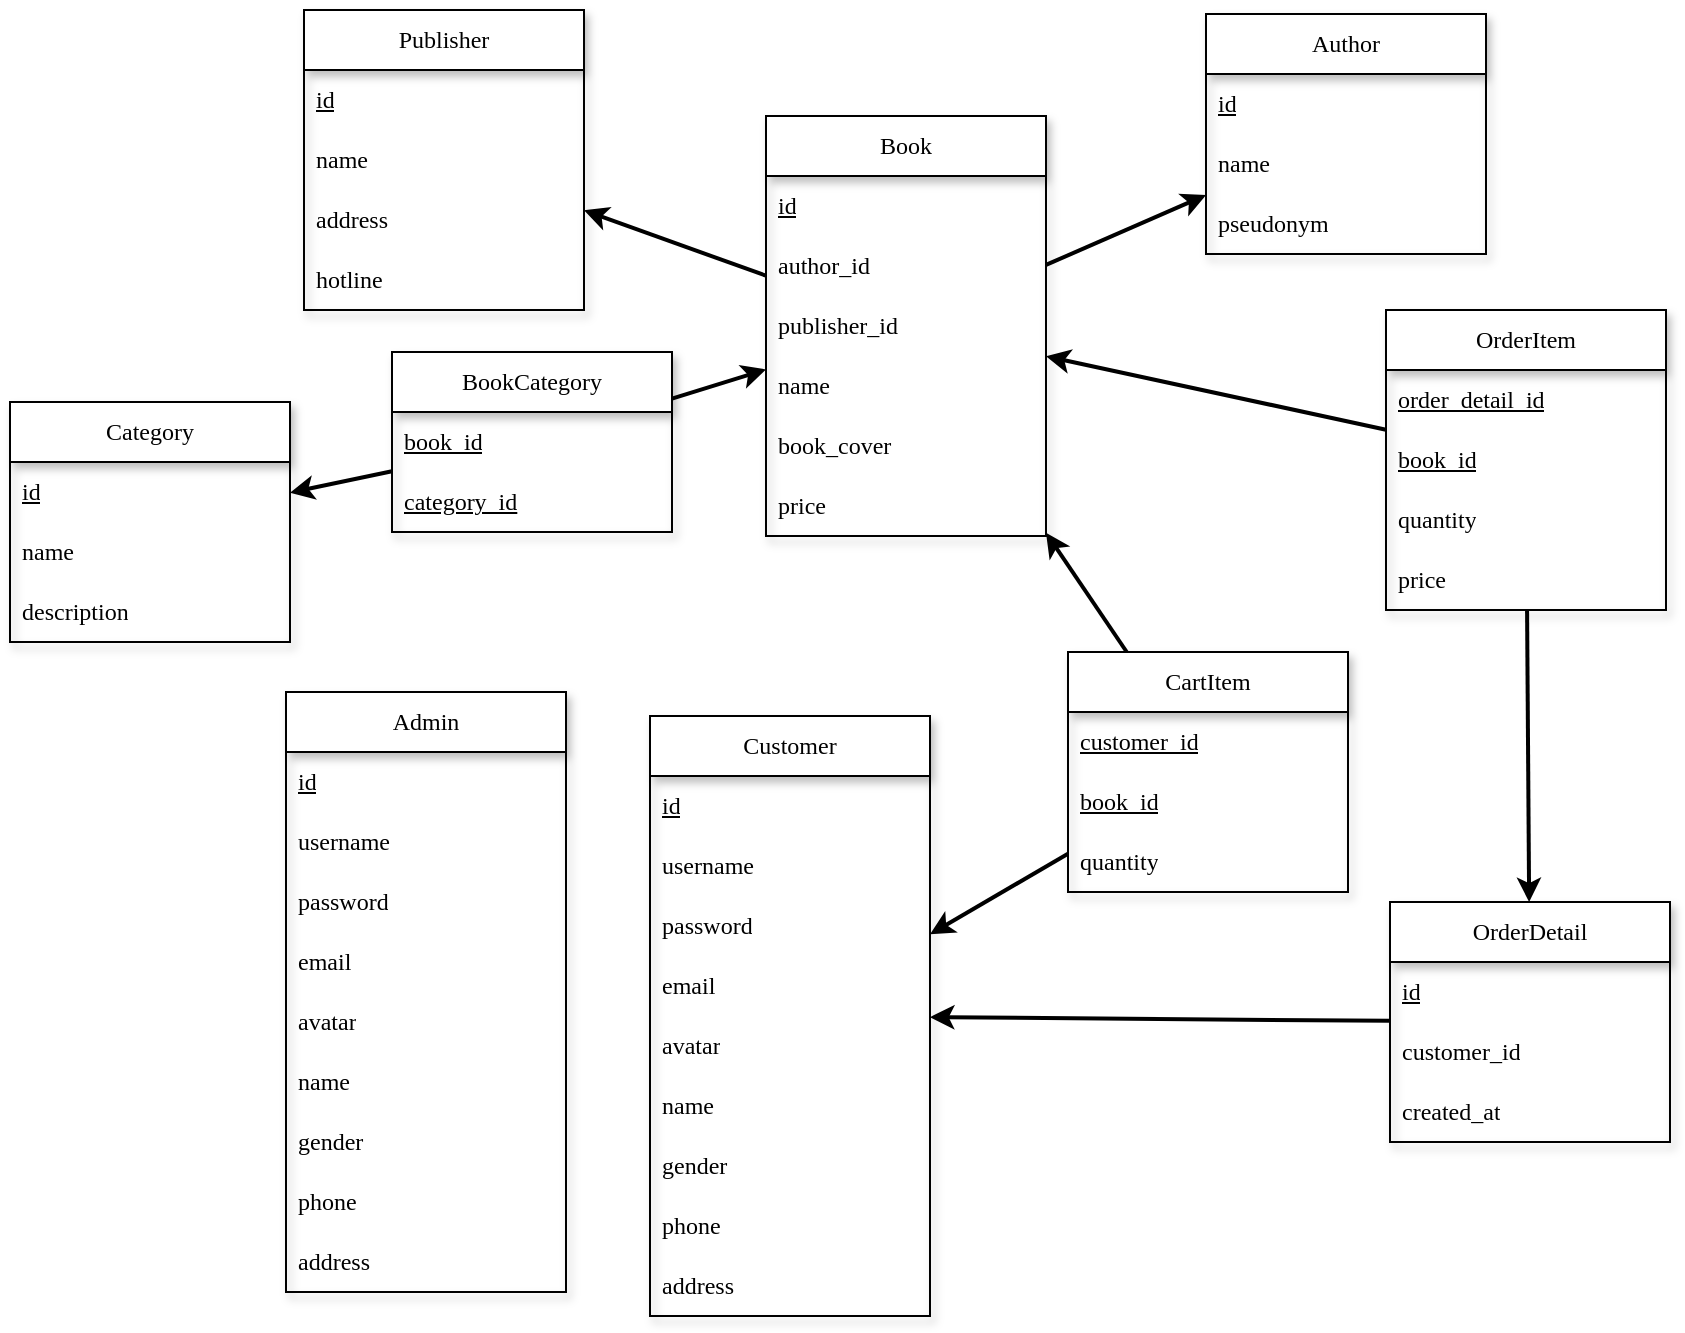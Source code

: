<mxfile version="22.1.18" type="device">
  <diagram name="Page-1" id="AXHLaDoxtqX7tEJJY5Tn">
    <mxGraphModel dx="731" dy="1451" grid="0" gridSize="10" guides="1" tooltips="1" connect="1" arrows="1" fold="1" page="0" pageScale="1" pageWidth="850" pageHeight="1100" math="0" shadow="0">
      <root>
        <mxCell id="0" />
        <mxCell id="1" parent="0" />
        <mxCell id="wFZ8V2HUs69JrK3CHMIM-1" value="Customer" style="swimlane;fontStyle=0;childLayout=stackLayout;horizontal=1;startSize=30;horizontalStack=0;resizeParent=1;resizeParentMax=0;resizeLast=0;collapsible=1;marginBottom=0;whiteSpace=wrap;html=1;fontFamily=Palatino;fontSource=https%3A%2F%2Ffonts.googleapis.com%2Fcss%3Ffamily%3DPalatino;rounded=0;glass=0;shadow=1;" vertex="1" parent="1">
          <mxGeometry x="727" y="-426" width="140" height="300" as="geometry" />
        </mxCell>
        <mxCell id="wFZ8V2HUs69JrK3CHMIM-2" value="id" style="text;strokeColor=none;fillColor=none;align=left;verticalAlign=middle;spacingLeft=4;spacingRight=4;overflow=hidden;points=[[0,0.5],[1,0.5]];portConstraint=eastwest;rotatable=0;whiteSpace=wrap;html=1;fontFamily=Palatino;fontSource=https%3A%2F%2Ffonts.googleapis.com%2Fcss%3Ffamily%3DPalatino;rounded=0;glass=0;shadow=1;fontStyle=4" vertex="1" parent="wFZ8V2HUs69JrK3CHMIM-1">
          <mxGeometry y="30" width="140" height="30" as="geometry" />
        </mxCell>
        <mxCell id="wFZ8V2HUs69JrK3CHMIM-3" value="username" style="text;strokeColor=none;fillColor=none;align=left;verticalAlign=middle;spacingLeft=4;spacingRight=4;overflow=hidden;points=[[0,0.5],[1,0.5]];portConstraint=eastwest;rotatable=0;whiteSpace=wrap;html=1;fontFamily=Palatino;fontSource=https%3A%2F%2Ffonts.googleapis.com%2Fcss%3Ffamily%3DPalatino;rounded=0;glass=0;shadow=1;" vertex="1" parent="wFZ8V2HUs69JrK3CHMIM-1">
          <mxGeometry y="60" width="140" height="30" as="geometry" />
        </mxCell>
        <mxCell id="wFZ8V2HUs69JrK3CHMIM-4" value="password" style="text;strokeColor=none;fillColor=none;align=left;verticalAlign=middle;spacingLeft=4;spacingRight=4;overflow=hidden;points=[[0,0.5],[1,0.5]];portConstraint=eastwest;rotatable=0;whiteSpace=wrap;html=1;fontFamily=Palatino;fontSource=https%3A%2F%2Ffonts.googleapis.com%2Fcss%3Ffamily%3DPalatino;rounded=0;glass=0;shadow=1;" vertex="1" parent="wFZ8V2HUs69JrK3CHMIM-1">
          <mxGeometry y="90" width="140" height="30" as="geometry" />
        </mxCell>
        <mxCell id="wFZ8V2HUs69JrK3CHMIM-50" value="email" style="text;strokeColor=none;fillColor=none;align=left;verticalAlign=middle;spacingLeft=4;spacingRight=4;overflow=hidden;points=[[0,0.5],[1,0.5]];portConstraint=eastwest;rotatable=0;whiteSpace=wrap;html=1;fontFamily=Palatino;fontSource=https%3A%2F%2Ffonts.googleapis.com%2Fcss%3Ffamily%3DPalatino;rounded=0;glass=0;shadow=1;" vertex="1" parent="wFZ8V2HUs69JrK3CHMIM-1">
          <mxGeometry y="120" width="140" height="30" as="geometry" />
        </mxCell>
        <mxCell id="wFZ8V2HUs69JrK3CHMIM-68" value="avatar" style="text;strokeColor=none;fillColor=none;align=left;verticalAlign=middle;spacingLeft=4;spacingRight=4;overflow=hidden;points=[[0,0.5],[1,0.5]];portConstraint=eastwest;rotatable=0;whiteSpace=wrap;html=1;fontFamily=Palatino;fontSource=https%3A%2F%2Ffonts.googleapis.com%2Fcss%3Ffamily%3DPalatino;rounded=0;glass=0;shadow=1;" vertex="1" parent="wFZ8V2HUs69JrK3CHMIM-1">
          <mxGeometry y="150" width="140" height="30" as="geometry" />
        </mxCell>
        <mxCell id="wFZ8V2HUs69JrK3CHMIM-52" value="name" style="text;strokeColor=none;fillColor=none;align=left;verticalAlign=middle;spacingLeft=4;spacingRight=4;overflow=hidden;points=[[0,0.5],[1,0.5]];portConstraint=eastwest;rotatable=0;whiteSpace=wrap;html=1;fontFamily=Palatino;fontSource=https%3A%2F%2Ffonts.googleapis.com%2Fcss%3Ffamily%3DPalatino;rounded=0;glass=0;shadow=1;" vertex="1" parent="wFZ8V2HUs69JrK3CHMIM-1">
          <mxGeometry y="180" width="140" height="30" as="geometry" />
        </mxCell>
        <mxCell id="wFZ8V2HUs69JrK3CHMIM-53" value="gender" style="text;strokeColor=none;fillColor=none;align=left;verticalAlign=middle;spacingLeft=4;spacingRight=4;overflow=hidden;points=[[0,0.5],[1,0.5]];portConstraint=eastwest;rotatable=0;whiteSpace=wrap;html=1;fontFamily=Palatino;fontSource=https%3A%2F%2Ffonts.googleapis.com%2Fcss%3Ffamily%3DPalatino;rounded=0;glass=0;shadow=1;" vertex="1" parent="wFZ8V2HUs69JrK3CHMIM-1">
          <mxGeometry y="210" width="140" height="30" as="geometry" />
        </mxCell>
        <mxCell id="wFZ8V2HUs69JrK3CHMIM-54" value="phone" style="text;strokeColor=none;fillColor=none;align=left;verticalAlign=middle;spacingLeft=4;spacingRight=4;overflow=hidden;points=[[0,0.5],[1,0.5]];portConstraint=eastwest;rotatable=0;whiteSpace=wrap;html=1;fontFamily=Palatino;fontSource=https%3A%2F%2Ffonts.googleapis.com%2Fcss%3Ffamily%3DPalatino;rounded=0;glass=0;shadow=1;" vertex="1" parent="wFZ8V2HUs69JrK3CHMIM-1">
          <mxGeometry y="240" width="140" height="30" as="geometry" />
        </mxCell>
        <mxCell id="wFZ8V2HUs69JrK3CHMIM-55" value="address" style="text;strokeColor=none;fillColor=none;align=left;verticalAlign=middle;spacingLeft=4;spacingRight=4;overflow=hidden;points=[[0,0.5],[1,0.5]];portConstraint=eastwest;rotatable=0;whiteSpace=wrap;html=1;fontFamily=Palatino;fontSource=https%3A%2F%2Ffonts.googleapis.com%2Fcss%3Ffamily%3DPalatino;rounded=0;glass=0;shadow=1;" vertex="1" parent="wFZ8V2HUs69JrK3CHMIM-1">
          <mxGeometry y="270" width="140" height="30" as="geometry" />
        </mxCell>
        <mxCell id="wFZ8V2HUs69JrK3CHMIM-5" value="Author" style="swimlane;fontStyle=0;childLayout=stackLayout;horizontal=1;startSize=30;horizontalStack=0;resizeParent=1;resizeParentMax=0;resizeLast=0;collapsible=1;marginBottom=0;whiteSpace=wrap;html=1;fontFamily=Palatino;fontSource=https%3A%2F%2Ffonts.googleapis.com%2Fcss%3Ffamily%3DPalatino;rounded=0;glass=0;shadow=1;" vertex="1" parent="1">
          <mxGeometry x="1005" y="-777" width="140" height="120" as="geometry" />
        </mxCell>
        <mxCell id="wFZ8V2HUs69JrK3CHMIM-6" value="id" style="text;strokeColor=none;fillColor=none;align=left;verticalAlign=middle;spacingLeft=4;spacingRight=4;overflow=hidden;points=[[0,0.5],[1,0.5]];portConstraint=eastwest;rotatable=0;whiteSpace=wrap;html=1;fontFamily=Palatino;fontSource=https%3A%2F%2Ffonts.googleapis.com%2Fcss%3Ffamily%3DPalatino;rounded=0;glass=0;shadow=1;fontStyle=4" vertex="1" parent="wFZ8V2HUs69JrK3CHMIM-5">
          <mxGeometry y="30" width="140" height="30" as="geometry" />
        </mxCell>
        <mxCell id="wFZ8V2HUs69JrK3CHMIM-7" value="name" style="text;strokeColor=none;fillColor=none;align=left;verticalAlign=middle;spacingLeft=4;spacingRight=4;overflow=hidden;points=[[0,0.5],[1,0.5]];portConstraint=eastwest;rotatable=0;whiteSpace=wrap;html=1;fontFamily=Palatino;fontSource=https%3A%2F%2Ffonts.googleapis.com%2Fcss%3Ffamily%3DPalatino;rounded=0;glass=0;shadow=1;" vertex="1" parent="wFZ8V2HUs69JrK3CHMIM-5">
          <mxGeometry y="60" width="140" height="30" as="geometry" />
        </mxCell>
        <mxCell id="wFZ8V2HUs69JrK3CHMIM-57" value="pseudonym" style="text;strokeColor=none;fillColor=none;align=left;verticalAlign=middle;spacingLeft=4;spacingRight=4;overflow=hidden;points=[[0,0.5],[1,0.5]];portConstraint=eastwest;rotatable=0;whiteSpace=wrap;html=1;fontFamily=Palatino;fontSource=https%3A%2F%2Ffonts.googleapis.com%2Fcss%3Ffamily%3DPalatino;rounded=0;glass=0;shadow=1;" vertex="1" parent="wFZ8V2HUs69JrK3CHMIM-5">
          <mxGeometry y="90" width="140" height="30" as="geometry" />
        </mxCell>
        <mxCell id="wFZ8V2HUs69JrK3CHMIM-27" style="edgeStyle=none;shape=connector;rounded=0;orthogonalLoop=1;jettySize=auto;html=1;labelBackgroundColor=default;strokeColor=default;strokeWidth=2;align=center;verticalAlign=middle;fontFamily=Palatino;fontSource=https%3A%2F%2Ffonts.googleapis.com%2Fcss%3Ffamily%3DPalatino;fontSize=12;fontColor=default;endArrow=classic;startSize=30;" edge="1" parent="1" source="wFZ8V2HUs69JrK3CHMIM-29" target="wFZ8V2HUs69JrK3CHMIM-13">
          <mxGeometry relative="1" as="geometry" />
        </mxCell>
        <mxCell id="wFZ8V2HUs69JrK3CHMIM-28" style="edgeStyle=none;shape=connector;rounded=0;orthogonalLoop=1;jettySize=auto;html=1;labelBackgroundColor=default;strokeColor=default;strokeWidth=2;align=center;verticalAlign=middle;fontFamily=Palatino;fontSource=https%3A%2F%2Ffonts.googleapis.com%2Fcss%3Ffamily%3DPalatino;fontSize=12;fontColor=default;endArrow=classic;startSize=30;" edge="1" parent="1" source="wFZ8V2HUs69JrK3CHMIM-9" target="wFZ8V2HUs69JrK3CHMIM-1">
          <mxGeometry relative="1" as="geometry" />
        </mxCell>
        <mxCell id="wFZ8V2HUs69JrK3CHMIM-9" value="OrderDetail" style="swimlane;fontStyle=0;childLayout=stackLayout;horizontal=1;startSize=30;horizontalStack=0;resizeParent=1;resizeParentMax=0;resizeLast=0;collapsible=1;marginBottom=0;whiteSpace=wrap;html=1;fontFamily=Palatino;fontSource=https%3A%2F%2Ffonts.googleapis.com%2Fcss%3Ffamily%3DPalatino;rounded=0;glass=0;shadow=1;" vertex="1" parent="1">
          <mxGeometry x="1097" y="-333" width="140" height="120" as="geometry" />
        </mxCell>
        <mxCell id="wFZ8V2HUs69JrK3CHMIM-10" value="id" style="text;strokeColor=none;fillColor=none;align=left;verticalAlign=middle;spacingLeft=4;spacingRight=4;overflow=hidden;points=[[0,0.5],[1,0.5]];portConstraint=eastwest;rotatable=0;whiteSpace=wrap;html=1;fontFamily=Palatino;fontSource=https%3A%2F%2Ffonts.googleapis.com%2Fcss%3Ffamily%3DPalatino;rounded=0;glass=0;shadow=1;fontStyle=4" vertex="1" parent="wFZ8V2HUs69JrK3CHMIM-9">
          <mxGeometry y="30" width="140" height="30" as="geometry" />
        </mxCell>
        <mxCell id="wFZ8V2HUs69JrK3CHMIM-56" value="customer_id" style="text;strokeColor=none;fillColor=none;align=left;verticalAlign=middle;spacingLeft=4;spacingRight=4;overflow=hidden;points=[[0,0.5],[1,0.5]];portConstraint=eastwest;rotatable=0;whiteSpace=wrap;html=1;fontFamily=Palatino;fontSource=https%3A%2F%2Ffonts.googleapis.com%2Fcss%3Ffamily%3DPalatino;rounded=0;glass=0;shadow=1;" vertex="1" parent="wFZ8V2HUs69JrK3CHMIM-9">
          <mxGeometry y="60" width="140" height="30" as="geometry" />
        </mxCell>
        <mxCell id="wFZ8V2HUs69JrK3CHMIM-12" value="created_at" style="text;strokeColor=none;fillColor=none;align=left;verticalAlign=middle;spacingLeft=4;spacingRight=4;overflow=hidden;points=[[0,0.5],[1,0.5]];portConstraint=eastwest;rotatable=0;whiteSpace=wrap;html=1;fontFamily=Palatino;fontSource=https%3A%2F%2Ffonts.googleapis.com%2Fcss%3Ffamily%3DPalatino;rounded=0;glass=0;shadow=1;" vertex="1" parent="wFZ8V2HUs69JrK3CHMIM-9">
          <mxGeometry y="90" width="140" height="30" as="geometry" />
        </mxCell>
        <mxCell id="wFZ8V2HUs69JrK3CHMIM-26" style="rounded=0;orthogonalLoop=1;jettySize=auto;html=1;fontFamily=Palatino;fontSource=https%3A%2F%2Ffonts.googleapis.com%2Fcss%3Ffamily%3DPalatino;fontSize=12;fontColor=default;startSize=30;strokeWidth=2;" edge="1" parent="1" source="wFZ8V2HUs69JrK3CHMIM-13" target="wFZ8V2HUs69JrK3CHMIM-5">
          <mxGeometry relative="1" as="geometry" />
        </mxCell>
        <mxCell id="wFZ8V2HUs69JrK3CHMIM-45" style="edgeStyle=none;shape=connector;rounded=0;orthogonalLoop=1;jettySize=auto;html=1;labelBackgroundColor=default;strokeColor=default;strokeWidth=2;align=center;verticalAlign=middle;fontFamily=Palatino;fontSource=https%3A%2F%2Ffonts.googleapis.com%2Fcss%3Ffamily%3DPalatino;fontSize=12;fontColor=default;endArrow=classic;startSize=30;" edge="1" parent="1" source="wFZ8V2HUs69JrK3CHMIM-13" target="wFZ8V2HUs69JrK3CHMIM-41">
          <mxGeometry relative="1" as="geometry" />
        </mxCell>
        <mxCell id="wFZ8V2HUs69JrK3CHMIM-13" value="Book" style="swimlane;fontStyle=0;childLayout=stackLayout;horizontal=1;startSize=30;horizontalStack=0;resizeParent=1;resizeParentMax=0;resizeLast=0;collapsible=1;marginBottom=0;whiteSpace=wrap;html=1;fontFamily=Palatino;fontSource=https%3A%2F%2Ffonts.googleapis.com%2Fcss%3Ffamily%3DPalatino;rounded=0;glass=0;shadow=1;" vertex="1" parent="1">
          <mxGeometry x="785" y="-726" width="140" height="210" as="geometry" />
        </mxCell>
        <mxCell id="wFZ8V2HUs69JrK3CHMIM-14" value="id" style="text;strokeColor=none;fillColor=none;align=left;verticalAlign=middle;spacingLeft=4;spacingRight=4;overflow=hidden;points=[[0,0.5],[1,0.5]];portConstraint=eastwest;rotatable=0;whiteSpace=wrap;html=1;fontFamily=Palatino;fontSource=https%3A%2F%2Ffonts.googleapis.com%2Fcss%3Ffamily%3DPalatino;rounded=0;glass=0;shadow=1;fontStyle=4" vertex="1" parent="wFZ8V2HUs69JrK3CHMIM-13">
          <mxGeometry y="30" width="140" height="30" as="geometry" />
        </mxCell>
        <mxCell id="wFZ8V2HUs69JrK3CHMIM-15" value="author_id" style="text;strokeColor=none;fillColor=none;align=left;verticalAlign=middle;spacingLeft=4;spacingRight=4;overflow=hidden;points=[[0,0.5],[1,0.5]];portConstraint=eastwest;rotatable=0;whiteSpace=wrap;html=1;fontFamily=Palatino;fontSource=https%3A%2F%2Ffonts.googleapis.com%2Fcss%3Ffamily%3DPalatino;rounded=0;glass=0;shadow=1;" vertex="1" parent="wFZ8V2HUs69JrK3CHMIM-13">
          <mxGeometry y="60" width="140" height="30" as="geometry" />
        </mxCell>
        <mxCell id="wFZ8V2HUs69JrK3CHMIM-67" value="publisher_id" style="text;strokeColor=none;fillColor=none;align=left;verticalAlign=middle;spacingLeft=4;spacingRight=4;overflow=hidden;points=[[0,0.5],[1,0.5]];portConstraint=eastwest;rotatable=0;whiteSpace=wrap;html=1;fontFamily=Palatino;fontSource=https%3A%2F%2Ffonts.googleapis.com%2Fcss%3Ffamily%3DPalatino;rounded=0;glass=0;shadow=1;" vertex="1" parent="wFZ8V2HUs69JrK3CHMIM-13">
          <mxGeometry y="90" width="140" height="30" as="geometry" />
        </mxCell>
        <mxCell id="wFZ8V2HUs69JrK3CHMIM-72" value="name" style="text;strokeColor=none;fillColor=none;align=left;verticalAlign=middle;spacingLeft=4;spacingRight=4;overflow=hidden;points=[[0,0.5],[1,0.5]];portConstraint=eastwest;rotatable=0;whiteSpace=wrap;html=1;fontFamily=Palatino;fontSource=https%3A%2F%2Ffonts.googleapis.com%2Fcss%3Ffamily%3DPalatino;rounded=0;glass=0;shadow=1;" vertex="1" parent="wFZ8V2HUs69JrK3CHMIM-13">
          <mxGeometry y="120" width="140" height="30" as="geometry" />
        </mxCell>
        <mxCell id="wFZ8V2HUs69JrK3CHMIM-71" value="book_cover" style="text;strokeColor=none;fillColor=none;align=left;verticalAlign=middle;spacingLeft=4;spacingRight=4;overflow=hidden;points=[[0,0.5],[1,0.5]];portConstraint=eastwest;rotatable=0;whiteSpace=wrap;html=1;fontFamily=Palatino;fontSource=https%3A%2F%2Ffonts.googleapis.com%2Fcss%3Ffamily%3DPalatino;rounded=0;glass=0;shadow=1;" vertex="1" parent="wFZ8V2HUs69JrK3CHMIM-13">
          <mxGeometry y="150" width="140" height="30" as="geometry" />
        </mxCell>
        <mxCell id="wFZ8V2HUs69JrK3CHMIM-16" value="price" style="text;strokeColor=none;fillColor=none;align=left;verticalAlign=middle;spacingLeft=4;spacingRight=4;overflow=hidden;points=[[0,0.5],[1,0.5]];portConstraint=eastwest;rotatable=0;whiteSpace=wrap;html=1;fontFamily=Palatino;fontSource=https%3A%2F%2Ffonts.googleapis.com%2Fcss%3Ffamily%3DPalatino;rounded=0;glass=0;shadow=1;" vertex="1" parent="wFZ8V2HUs69JrK3CHMIM-13">
          <mxGeometry y="180" width="140" height="30" as="geometry" />
        </mxCell>
        <mxCell id="wFZ8V2HUs69JrK3CHMIM-17" value="Admin" style="swimlane;fontStyle=0;childLayout=stackLayout;horizontal=1;startSize=30;horizontalStack=0;resizeParent=1;resizeParentMax=0;resizeLast=0;collapsible=1;marginBottom=0;whiteSpace=wrap;html=1;fontFamily=Palatino;fontSource=https%3A%2F%2Ffonts.googleapis.com%2Fcss%3Ffamily%3DPalatino;rounded=0;glass=0;shadow=1;" vertex="1" parent="1">
          <mxGeometry x="545" y="-438" width="140" height="300" as="geometry" />
        </mxCell>
        <mxCell id="wFZ8V2HUs69JrK3CHMIM-59" value="id" style="text;strokeColor=none;fillColor=none;align=left;verticalAlign=middle;spacingLeft=4;spacingRight=4;overflow=hidden;points=[[0,0.5],[1,0.5]];portConstraint=eastwest;rotatable=0;whiteSpace=wrap;html=1;fontFamily=Palatino;fontSource=https%3A%2F%2Ffonts.googleapis.com%2Fcss%3Ffamily%3DPalatino;rounded=0;glass=0;shadow=1;fontStyle=4" vertex="1" parent="wFZ8V2HUs69JrK3CHMIM-17">
          <mxGeometry y="30" width="140" height="30" as="geometry" />
        </mxCell>
        <mxCell id="wFZ8V2HUs69JrK3CHMIM-60" value="username" style="text;strokeColor=none;fillColor=none;align=left;verticalAlign=middle;spacingLeft=4;spacingRight=4;overflow=hidden;points=[[0,0.5],[1,0.5]];portConstraint=eastwest;rotatable=0;whiteSpace=wrap;html=1;fontFamily=Palatino;fontSource=https%3A%2F%2Ffonts.googleapis.com%2Fcss%3Ffamily%3DPalatino;rounded=0;glass=0;shadow=1;" vertex="1" parent="wFZ8V2HUs69JrK3CHMIM-17">
          <mxGeometry y="60" width="140" height="30" as="geometry" />
        </mxCell>
        <mxCell id="wFZ8V2HUs69JrK3CHMIM-61" value="password" style="text;strokeColor=none;fillColor=none;align=left;verticalAlign=middle;spacingLeft=4;spacingRight=4;overflow=hidden;points=[[0,0.5],[1,0.5]];portConstraint=eastwest;rotatable=0;whiteSpace=wrap;html=1;fontFamily=Palatino;fontSource=https%3A%2F%2Ffonts.googleapis.com%2Fcss%3Ffamily%3DPalatino;rounded=0;glass=0;shadow=1;" vertex="1" parent="wFZ8V2HUs69JrK3CHMIM-17">
          <mxGeometry y="90" width="140" height="30" as="geometry" />
        </mxCell>
        <mxCell id="wFZ8V2HUs69JrK3CHMIM-62" value="email" style="text;strokeColor=none;fillColor=none;align=left;verticalAlign=middle;spacingLeft=4;spacingRight=4;overflow=hidden;points=[[0,0.5],[1,0.5]];portConstraint=eastwest;rotatable=0;whiteSpace=wrap;html=1;fontFamily=Palatino;fontSource=https%3A%2F%2Ffonts.googleapis.com%2Fcss%3Ffamily%3DPalatino;rounded=0;glass=0;shadow=1;" vertex="1" parent="wFZ8V2HUs69JrK3CHMIM-17">
          <mxGeometry y="120" width="140" height="30" as="geometry" />
        </mxCell>
        <mxCell id="wFZ8V2HUs69JrK3CHMIM-70" value="avatar" style="text;strokeColor=none;fillColor=none;align=left;verticalAlign=middle;spacingLeft=4;spacingRight=4;overflow=hidden;points=[[0,0.5],[1,0.5]];portConstraint=eastwest;rotatable=0;whiteSpace=wrap;html=1;fontFamily=Palatino;fontSource=https%3A%2F%2Ffonts.googleapis.com%2Fcss%3Ffamily%3DPalatino;rounded=0;glass=0;shadow=1;" vertex="1" parent="wFZ8V2HUs69JrK3CHMIM-17">
          <mxGeometry y="150" width="140" height="30" as="geometry" />
        </mxCell>
        <mxCell id="wFZ8V2HUs69JrK3CHMIM-63" value="name" style="text;strokeColor=none;fillColor=none;align=left;verticalAlign=middle;spacingLeft=4;spacingRight=4;overflow=hidden;points=[[0,0.5],[1,0.5]];portConstraint=eastwest;rotatable=0;whiteSpace=wrap;html=1;fontFamily=Palatino;fontSource=https%3A%2F%2Ffonts.googleapis.com%2Fcss%3Ffamily%3DPalatino;rounded=0;glass=0;shadow=1;" vertex="1" parent="wFZ8V2HUs69JrK3CHMIM-17">
          <mxGeometry y="180" width="140" height="30" as="geometry" />
        </mxCell>
        <mxCell id="wFZ8V2HUs69JrK3CHMIM-64" value="gender" style="text;strokeColor=none;fillColor=none;align=left;verticalAlign=middle;spacingLeft=4;spacingRight=4;overflow=hidden;points=[[0,0.5],[1,0.5]];portConstraint=eastwest;rotatable=0;whiteSpace=wrap;html=1;fontFamily=Palatino;fontSource=https%3A%2F%2Ffonts.googleapis.com%2Fcss%3Ffamily%3DPalatino;rounded=0;glass=0;shadow=1;" vertex="1" parent="wFZ8V2HUs69JrK3CHMIM-17">
          <mxGeometry y="210" width="140" height="30" as="geometry" />
        </mxCell>
        <mxCell id="wFZ8V2HUs69JrK3CHMIM-65" value="phone" style="text;strokeColor=none;fillColor=none;align=left;verticalAlign=middle;spacingLeft=4;spacingRight=4;overflow=hidden;points=[[0,0.5],[1,0.5]];portConstraint=eastwest;rotatable=0;whiteSpace=wrap;html=1;fontFamily=Palatino;fontSource=https%3A%2F%2Ffonts.googleapis.com%2Fcss%3Ffamily%3DPalatino;rounded=0;glass=0;shadow=1;" vertex="1" parent="wFZ8V2HUs69JrK3CHMIM-17">
          <mxGeometry y="240" width="140" height="30" as="geometry" />
        </mxCell>
        <mxCell id="wFZ8V2HUs69JrK3CHMIM-66" value="address" style="text;strokeColor=none;fillColor=none;align=left;verticalAlign=middle;spacingLeft=4;spacingRight=4;overflow=hidden;points=[[0,0.5],[1,0.5]];portConstraint=eastwest;rotatable=0;whiteSpace=wrap;html=1;fontFamily=Palatino;fontSource=https%3A%2F%2Ffonts.googleapis.com%2Fcss%3Ffamily%3DPalatino;rounded=0;glass=0;shadow=1;" vertex="1" parent="wFZ8V2HUs69JrK3CHMIM-17">
          <mxGeometry y="270" width="140" height="30" as="geometry" />
        </mxCell>
        <mxCell id="wFZ8V2HUs69JrK3CHMIM-33" style="edgeStyle=none;shape=connector;rounded=0;orthogonalLoop=1;jettySize=auto;html=1;labelBackgroundColor=default;strokeColor=default;strokeWidth=2;align=center;verticalAlign=middle;fontFamily=Palatino;fontSource=https%3A%2F%2Ffonts.googleapis.com%2Fcss%3Ffamily%3DPalatino;fontSize=12;fontColor=default;endArrow=classic;startSize=30;" edge="1" parent="1" source="wFZ8V2HUs69JrK3CHMIM-29" target="wFZ8V2HUs69JrK3CHMIM-9">
          <mxGeometry relative="1" as="geometry" />
        </mxCell>
        <mxCell id="wFZ8V2HUs69JrK3CHMIM-29" value="OrderItem" style="swimlane;fontStyle=0;childLayout=stackLayout;horizontal=1;startSize=30;horizontalStack=0;resizeParent=1;resizeParentMax=0;resizeLast=0;collapsible=1;marginBottom=0;whiteSpace=wrap;html=1;fontFamily=Palatino;fontSource=https%3A%2F%2Ffonts.googleapis.com%2Fcss%3Ffamily%3DPalatino;rounded=0;glass=0;shadow=1;" vertex="1" parent="1">
          <mxGeometry x="1095" y="-629" width="140" height="150" as="geometry" />
        </mxCell>
        <mxCell id="wFZ8V2HUs69JrK3CHMIM-30" value="order_detail_id" style="text;strokeColor=none;fillColor=none;align=left;verticalAlign=middle;spacingLeft=4;spacingRight=4;overflow=hidden;points=[[0,0.5],[1,0.5]];portConstraint=eastwest;rotatable=0;whiteSpace=wrap;html=1;fontFamily=Palatino;fontSource=https%3A%2F%2Ffonts.googleapis.com%2Fcss%3Ffamily%3DPalatino;rounded=0;glass=0;shadow=1;fontStyle=4" vertex="1" parent="wFZ8V2HUs69JrK3CHMIM-29">
          <mxGeometry y="30" width="140" height="30" as="geometry" />
        </mxCell>
        <mxCell id="wFZ8V2HUs69JrK3CHMIM-11" value="book_id" style="text;strokeColor=none;fillColor=none;align=left;verticalAlign=middle;spacingLeft=4;spacingRight=4;overflow=hidden;points=[[0,0.5],[1,0.5]];portConstraint=eastwest;rotatable=0;whiteSpace=wrap;html=1;fontFamily=Palatino;fontSource=https%3A%2F%2Ffonts.googleapis.com%2Fcss%3Ffamily%3DPalatino;rounded=0;glass=0;shadow=1;fontStyle=4" vertex="1" parent="wFZ8V2HUs69JrK3CHMIM-29">
          <mxGeometry y="60" width="140" height="30" as="geometry" />
        </mxCell>
        <mxCell id="wFZ8V2HUs69JrK3CHMIM-31" value="quantity" style="text;strokeColor=none;fillColor=none;align=left;verticalAlign=middle;spacingLeft=4;spacingRight=4;overflow=hidden;points=[[0,0.5],[1,0.5]];portConstraint=eastwest;rotatable=0;whiteSpace=wrap;html=1;fontFamily=Palatino;fontSource=https%3A%2F%2Ffonts.googleapis.com%2Fcss%3Ffamily%3DPalatino;rounded=0;glass=0;shadow=1;" vertex="1" parent="wFZ8V2HUs69JrK3CHMIM-29">
          <mxGeometry y="90" width="140" height="30" as="geometry" />
        </mxCell>
        <mxCell id="wFZ8V2HUs69JrK3CHMIM-32" value="price" style="text;strokeColor=none;fillColor=none;align=left;verticalAlign=middle;spacingLeft=4;spacingRight=4;overflow=hidden;points=[[0,0.5],[1,0.5]];portConstraint=eastwest;rotatable=0;whiteSpace=wrap;html=1;fontFamily=Palatino;fontSource=https%3A%2F%2Ffonts.googleapis.com%2Fcss%3Ffamily%3DPalatino;rounded=0;glass=0;shadow=1;" vertex="1" parent="wFZ8V2HUs69JrK3CHMIM-29">
          <mxGeometry y="120" width="140" height="30" as="geometry" />
        </mxCell>
        <mxCell id="wFZ8V2HUs69JrK3CHMIM-34" style="edgeStyle=none;shape=connector;rounded=0;orthogonalLoop=1;jettySize=auto;html=1;labelBackgroundColor=default;strokeColor=default;strokeWidth=2;align=center;verticalAlign=middle;fontFamily=Palatino;fontSource=https%3A%2F%2Ffonts.googleapis.com%2Fcss%3Ffamily%3DPalatino;fontSize=12;fontColor=default;endArrow=classic;startSize=30;" edge="1" parent="1" source="wFZ8V2HUs69JrK3CHMIM-21" target="wFZ8V2HUs69JrK3CHMIM-13">
          <mxGeometry relative="1" as="geometry" />
        </mxCell>
        <mxCell id="wFZ8V2HUs69JrK3CHMIM-39" style="edgeStyle=none;shape=connector;rounded=0;orthogonalLoop=1;jettySize=auto;html=1;labelBackgroundColor=default;strokeColor=default;strokeWidth=2;align=center;verticalAlign=middle;fontFamily=Palatino;fontSource=https%3A%2F%2Ffonts.googleapis.com%2Fcss%3Ffamily%3DPalatino;fontSize=12;fontColor=default;endArrow=classic;startSize=30;" edge="1" parent="1" source="wFZ8V2HUs69JrK3CHMIM-21" target="wFZ8V2HUs69JrK3CHMIM-35">
          <mxGeometry relative="1" as="geometry" />
        </mxCell>
        <mxCell id="wFZ8V2HUs69JrK3CHMIM-21" value="BookCategory" style="swimlane;fontStyle=0;childLayout=stackLayout;horizontal=1;startSize=30;horizontalStack=0;resizeParent=1;resizeParentMax=0;resizeLast=0;collapsible=1;marginBottom=0;whiteSpace=wrap;html=1;fontFamily=Palatino;fontSource=https%3A%2F%2Ffonts.googleapis.com%2Fcss%3Ffamily%3DPalatino;rounded=0;glass=0;shadow=1;" vertex="1" parent="1">
          <mxGeometry x="598" y="-608" width="140" height="90" as="geometry" />
        </mxCell>
        <mxCell id="wFZ8V2HUs69JrK3CHMIM-22" value="book_id" style="text;strokeColor=none;fillColor=none;align=left;verticalAlign=middle;spacingLeft=4;spacingRight=4;overflow=hidden;points=[[0,0.5],[1,0.5]];portConstraint=eastwest;rotatable=0;whiteSpace=wrap;html=1;fontFamily=Palatino;fontSource=https%3A%2F%2Ffonts.googleapis.com%2Fcss%3Ffamily%3DPalatino;rounded=0;glass=0;shadow=1;fontStyle=4" vertex="1" parent="wFZ8V2HUs69JrK3CHMIM-21">
          <mxGeometry y="30" width="140" height="30" as="geometry" />
        </mxCell>
        <mxCell id="wFZ8V2HUs69JrK3CHMIM-23" value="category_id" style="text;strokeColor=none;fillColor=none;align=left;verticalAlign=middle;spacingLeft=4;spacingRight=4;overflow=hidden;points=[[0,0.5],[1,0.5]];portConstraint=eastwest;rotatable=0;whiteSpace=wrap;html=1;fontFamily=Palatino;fontSource=https%3A%2F%2Ffonts.googleapis.com%2Fcss%3Ffamily%3DPalatino;rounded=0;glass=0;shadow=1;fontStyle=4" vertex="1" parent="wFZ8V2HUs69JrK3CHMIM-21">
          <mxGeometry y="60" width="140" height="30" as="geometry" />
        </mxCell>
        <mxCell id="wFZ8V2HUs69JrK3CHMIM-35" value="Category" style="swimlane;fontStyle=0;childLayout=stackLayout;horizontal=1;startSize=30;horizontalStack=0;resizeParent=1;resizeParentMax=0;resizeLast=0;collapsible=1;marginBottom=0;whiteSpace=wrap;html=1;fontFamily=Palatino;fontSource=https%3A%2F%2Ffonts.googleapis.com%2Fcss%3Ffamily%3DPalatino;rounded=0;glass=0;shadow=1;" vertex="1" parent="1">
          <mxGeometry x="407" y="-583" width="140" height="120" as="geometry" />
        </mxCell>
        <mxCell id="wFZ8V2HUs69JrK3CHMIM-36" value="id" style="text;strokeColor=none;fillColor=none;align=left;verticalAlign=middle;spacingLeft=4;spacingRight=4;overflow=hidden;points=[[0,0.5],[1,0.5]];portConstraint=eastwest;rotatable=0;whiteSpace=wrap;html=1;fontFamily=Palatino;fontSource=https%3A%2F%2Ffonts.googleapis.com%2Fcss%3Ffamily%3DPalatino;rounded=0;glass=0;shadow=1;fontStyle=4" vertex="1" parent="wFZ8V2HUs69JrK3CHMIM-35">
          <mxGeometry y="30" width="140" height="30" as="geometry" />
        </mxCell>
        <mxCell id="wFZ8V2HUs69JrK3CHMIM-37" value="name" style="text;strokeColor=none;fillColor=none;align=left;verticalAlign=middle;spacingLeft=4;spacingRight=4;overflow=hidden;points=[[0,0.5],[1,0.5]];portConstraint=eastwest;rotatable=0;whiteSpace=wrap;html=1;fontFamily=Palatino;fontSource=https%3A%2F%2Ffonts.googleapis.com%2Fcss%3Ffamily%3DPalatino;rounded=0;glass=0;shadow=1;" vertex="1" parent="wFZ8V2HUs69JrK3CHMIM-35">
          <mxGeometry y="60" width="140" height="30" as="geometry" />
        </mxCell>
        <mxCell id="wFZ8V2HUs69JrK3CHMIM-58" value="description" style="text;strokeColor=none;fillColor=none;align=left;verticalAlign=middle;spacingLeft=4;spacingRight=4;overflow=hidden;points=[[0,0.5],[1,0.5]];portConstraint=eastwest;rotatable=0;whiteSpace=wrap;html=1;fontFamily=Palatino;fontSource=https%3A%2F%2Ffonts.googleapis.com%2Fcss%3Ffamily%3DPalatino;rounded=0;glass=0;shadow=1;" vertex="1" parent="wFZ8V2HUs69JrK3CHMIM-35">
          <mxGeometry y="90" width="140" height="30" as="geometry" />
        </mxCell>
        <mxCell id="wFZ8V2HUs69JrK3CHMIM-40" style="edgeStyle=none;shape=connector;rounded=0;orthogonalLoop=1;jettySize=auto;html=1;exitX=0.5;exitY=0;exitDx=0;exitDy=0;labelBackgroundColor=default;strokeColor=default;strokeWidth=2;align=center;verticalAlign=middle;fontFamily=Palatino;fontSource=https%3A%2F%2Ffonts.googleapis.com%2Fcss%3Ffamily%3DPalatino;fontSize=12;fontColor=default;endArrow=classic;startSize=30;" edge="1" parent="1" source="wFZ8V2HUs69JrK3CHMIM-21" target="wFZ8V2HUs69JrK3CHMIM-21">
          <mxGeometry relative="1" as="geometry" />
        </mxCell>
        <mxCell id="wFZ8V2HUs69JrK3CHMIM-41" value="Publisher" style="swimlane;fontStyle=0;childLayout=stackLayout;horizontal=1;startSize=30;horizontalStack=0;resizeParent=1;resizeParentMax=0;resizeLast=0;collapsible=1;marginBottom=0;whiteSpace=wrap;html=1;fontFamily=Palatino;fontSource=https%3A%2F%2Ffonts.googleapis.com%2Fcss%3Ffamily%3DPalatino;rounded=0;glass=0;shadow=1;" vertex="1" parent="1">
          <mxGeometry x="554" y="-779" width="140" height="150" as="geometry" />
        </mxCell>
        <mxCell id="wFZ8V2HUs69JrK3CHMIM-46" value="id" style="text;strokeColor=none;fillColor=none;align=left;verticalAlign=middle;spacingLeft=4;spacingRight=4;overflow=hidden;points=[[0,0.5],[1,0.5]];portConstraint=eastwest;rotatable=0;whiteSpace=wrap;html=1;fontFamily=Palatino;fontSource=https%3A%2F%2Ffonts.googleapis.com%2Fcss%3Ffamily%3DPalatino;rounded=0;glass=0;shadow=1;fontStyle=4" vertex="1" parent="wFZ8V2HUs69JrK3CHMIM-41">
          <mxGeometry y="30" width="140" height="30" as="geometry" />
        </mxCell>
        <mxCell id="wFZ8V2HUs69JrK3CHMIM-48" value="name" style="text;strokeColor=none;fillColor=none;align=left;verticalAlign=middle;spacingLeft=4;spacingRight=4;overflow=hidden;points=[[0,0.5],[1,0.5]];portConstraint=eastwest;rotatable=0;whiteSpace=wrap;html=1;fontFamily=Palatino;fontSource=https%3A%2F%2Ffonts.googleapis.com%2Fcss%3Ffamily%3DPalatino;rounded=0;glass=0;shadow=1;" vertex="1" parent="wFZ8V2HUs69JrK3CHMIM-41">
          <mxGeometry y="60" width="140" height="30" as="geometry" />
        </mxCell>
        <mxCell id="wFZ8V2HUs69JrK3CHMIM-47" value="address" style="text;strokeColor=none;fillColor=none;align=left;verticalAlign=middle;spacingLeft=4;spacingRight=4;overflow=hidden;points=[[0,0.5],[1,0.5]];portConstraint=eastwest;rotatable=0;whiteSpace=wrap;html=1;fontFamily=Palatino;fontSource=https%3A%2F%2Ffonts.googleapis.com%2Fcss%3Ffamily%3DPalatino;rounded=0;glass=0;shadow=1;" vertex="1" parent="wFZ8V2HUs69JrK3CHMIM-41">
          <mxGeometry y="90" width="140" height="30" as="geometry" />
        </mxCell>
        <mxCell id="wFZ8V2HUs69JrK3CHMIM-42" value="hotline" style="text;strokeColor=none;fillColor=none;align=left;verticalAlign=middle;spacingLeft=4;spacingRight=4;overflow=hidden;points=[[0,0.5],[1,0.5]];portConstraint=eastwest;rotatable=0;whiteSpace=wrap;html=1;fontFamily=Palatino;fontSource=https%3A%2F%2Ffonts.googleapis.com%2Fcss%3Ffamily%3DPalatino;rounded=0;glass=0;shadow=1;" vertex="1" parent="wFZ8V2HUs69JrK3CHMIM-41">
          <mxGeometry y="120" width="140" height="30" as="geometry" />
        </mxCell>
        <mxCell id="wFZ8V2HUs69JrK3CHMIM-78" style="edgeStyle=none;shape=connector;rounded=0;orthogonalLoop=1;jettySize=auto;html=1;labelBackgroundColor=default;strokeColor=default;strokeWidth=2;align=center;verticalAlign=middle;fontFamily=Palatino;fontSource=https%3A%2F%2Ffonts.googleapis.com%2Fcss%3Ffamily%3DPalatino;fontSize=12;fontColor=default;endArrow=classic;startSize=30;" edge="1" parent="1" source="wFZ8V2HUs69JrK3CHMIM-73" target="wFZ8V2HUs69JrK3CHMIM-1">
          <mxGeometry relative="1" as="geometry" />
        </mxCell>
        <mxCell id="wFZ8V2HUs69JrK3CHMIM-79" style="edgeStyle=none;shape=connector;rounded=0;orthogonalLoop=1;jettySize=auto;html=1;labelBackgroundColor=default;strokeColor=default;strokeWidth=2;align=center;verticalAlign=middle;fontFamily=Palatino;fontSource=https%3A%2F%2Ffonts.googleapis.com%2Fcss%3Ffamily%3DPalatino;fontSize=12;fontColor=default;endArrow=classic;startSize=30;" edge="1" parent="1" source="wFZ8V2HUs69JrK3CHMIM-73" target="wFZ8V2HUs69JrK3CHMIM-13">
          <mxGeometry relative="1" as="geometry" />
        </mxCell>
        <mxCell id="wFZ8V2HUs69JrK3CHMIM-73" value="CartItem" style="swimlane;fontStyle=0;childLayout=stackLayout;horizontal=1;startSize=30;horizontalStack=0;resizeParent=1;resizeParentMax=0;resizeLast=0;collapsible=1;marginBottom=0;whiteSpace=wrap;html=1;fontFamily=Palatino;fontSource=https%3A%2F%2Ffonts.googleapis.com%2Fcss%3Ffamily%3DPalatino;rounded=0;glass=0;shadow=1;" vertex="1" parent="1">
          <mxGeometry x="936" y="-458" width="140" height="120" as="geometry" />
        </mxCell>
        <mxCell id="wFZ8V2HUs69JrK3CHMIM-74" value="customer_id" style="text;strokeColor=none;fillColor=none;align=left;verticalAlign=middle;spacingLeft=4;spacingRight=4;overflow=hidden;points=[[0,0.5],[1,0.5]];portConstraint=eastwest;rotatable=0;whiteSpace=wrap;html=1;fontFamily=Palatino;fontSource=https%3A%2F%2Ffonts.googleapis.com%2Fcss%3Ffamily%3DPalatino;rounded=0;glass=0;shadow=1;fontStyle=4" vertex="1" parent="wFZ8V2HUs69JrK3CHMIM-73">
          <mxGeometry y="30" width="140" height="30" as="geometry" />
        </mxCell>
        <mxCell id="wFZ8V2HUs69JrK3CHMIM-75" value="book_id" style="text;strokeColor=none;fillColor=none;align=left;verticalAlign=middle;spacingLeft=4;spacingRight=4;overflow=hidden;points=[[0,0.5],[1,0.5]];portConstraint=eastwest;rotatable=0;whiteSpace=wrap;html=1;fontFamily=Palatino;fontSource=https%3A%2F%2Ffonts.googleapis.com%2Fcss%3Ffamily%3DPalatino;rounded=0;glass=0;shadow=1;fontStyle=4" vertex="1" parent="wFZ8V2HUs69JrK3CHMIM-73">
          <mxGeometry y="60" width="140" height="30" as="geometry" />
        </mxCell>
        <mxCell id="wFZ8V2HUs69JrK3CHMIM-76" value="quantity" style="text;strokeColor=none;fillColor=none;align=left;verticalAlign=middle;spacingLeft=4;spacingRight=4;overflow=hidden;points=[[0,0.5],[1,0.5]];portConstraint=eastwest;rotatable=0;whiteSpace=wrap;html=1;fontFamily=Palatino;fontSource=https%3A%2F%2Ffonts.googleapis.com%2Fcss%3Ffamily%3DPalatino;rounded=0;glass=0;shadow=1;" vertex="1" parent="wFZ8V2HUs69JrK3CHMIM-73">
          <mxGeometry y="90" width="140" height="30" as="geometry" />
        </mxCell>
      </root>
    </mxGraphModel>
  </diagram>
</mxfile>

